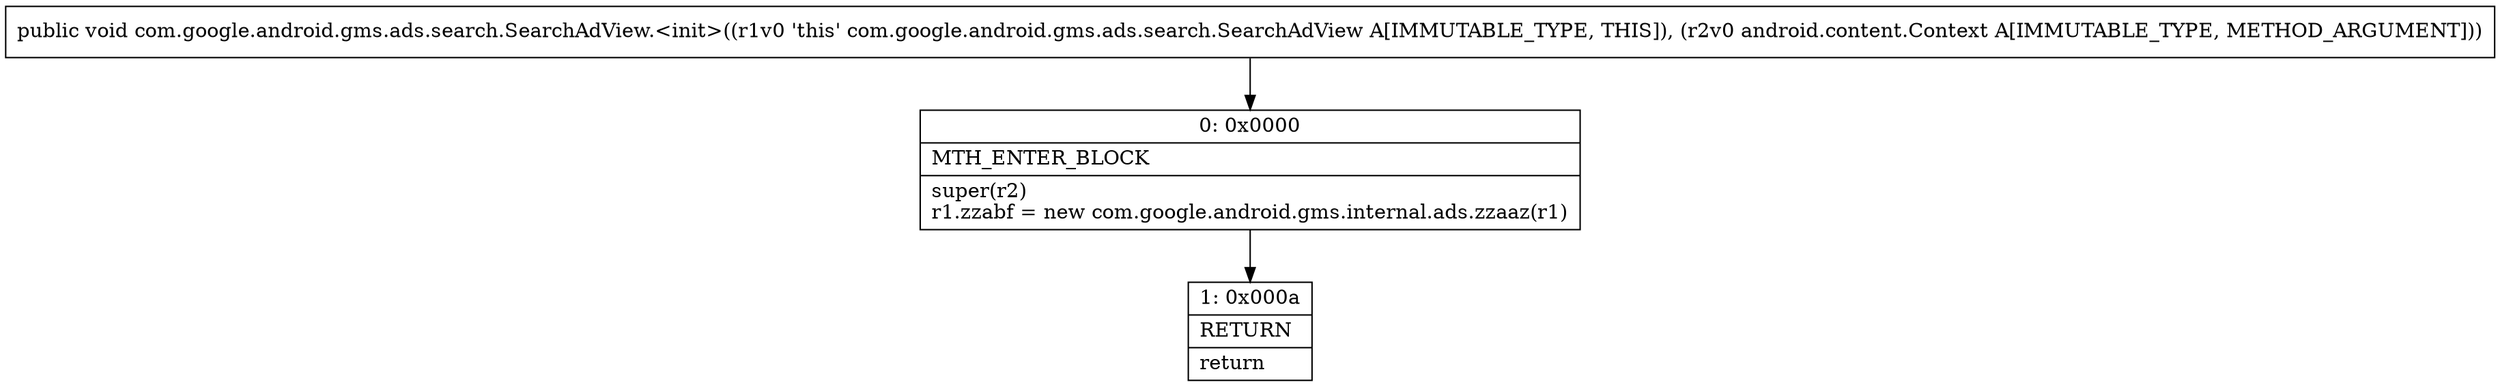digraph "CFG forcom.google.android.gms.ads.search.SearchAdView.\<init\>(Landroid\/content\/Context;)V" {
Node_0 [shape=record,label="{0\:\ 0x0000|MTH_ENTER_BLOCK\l|super(r2)\lr1.zzabf = new com.google.android.gms.internal.ads.zzaaz(r1)\l}"];
Node_1 [shape=record,label="{1\:\ 0x000a|RETURN\l|return\l}"];
MethodNode[shape=record,label="{public void com.google.android.gms.ads.search.SearchAdView.\<init\>((r1v0 'this' com.google.android.gms.ads.search.SearchAdView A[IMMUTABLE_TYPE, THIS]), (r2v0 android.content.Context A[IMMUTABLE_TYPE, METHOD_ARGUMENT])) }"];
MethodNode -> Node_0;
Node_0 -> Node_1;
}

